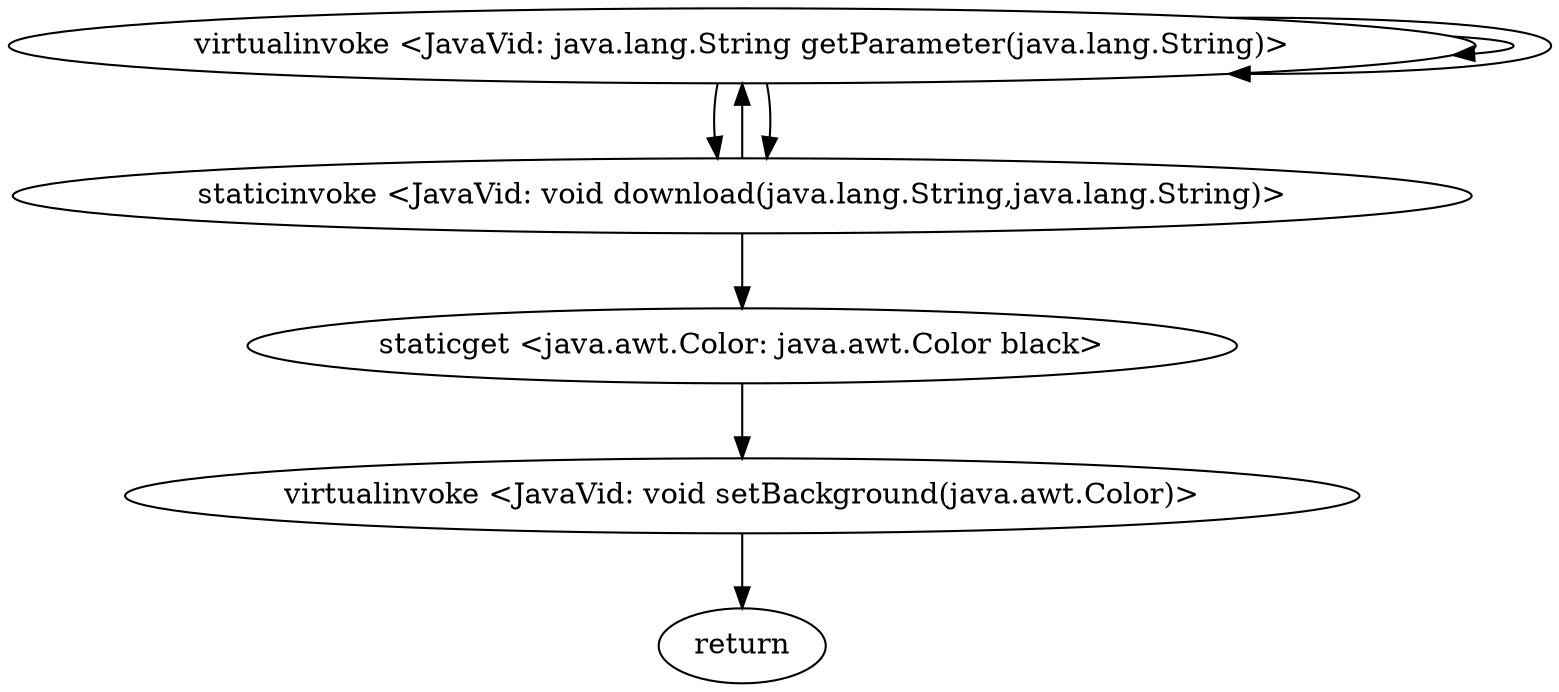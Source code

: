 digraph "" {
"virtualinvoke <JavaVid: java.lang.String getParameter(java.lang.String)>";
 "virtualinvoke <JavaVid: java.lang.String getParameter(java.lang.String)>"->"virtualinvoke <JavaVid: java.lang.String getParameter(java.lang.String)>";
 "virtualinvoke <JavaVid: java.lang.String getParameter(java.lang.String)>"->"staticinvoke <JavaVid: void download(java.lang.String,java.lang.String)>";
 "staticinvoke <JavaVid: void download(java.lang.String,java.lang.String)>"->"virtualinvoke <JavaVid: java.lang.String getParameter(java.lang.String)>";
 "virtualinvoke <JavaVid: java.lang.String getParameter(java.lang.String)>"->"virtualinvoke <JavaVid: java.lang.String getParameter(java.lang.String)>";
 "virtualinvoke <JavaVid: java.lang.String getParameter(java.lang.String)>"->"staticinvoke <JavaVid: void download(java.lang.String,java.lang.String)>";
 "staticinvoke <JavaVid: void download(java.lang.String,java.lang.String)>"->"staticget <java.awt.Color: java.awt.Color black>";
 "staticget <java.awt.Color: java.awt.Color black>"->"virtualinvoke <JavaVid: void setBackground(java.awt.Color)>";
 "virtualinvoke <JavaVid: void setBackground(java.awt.Color)>"->"return";
}
